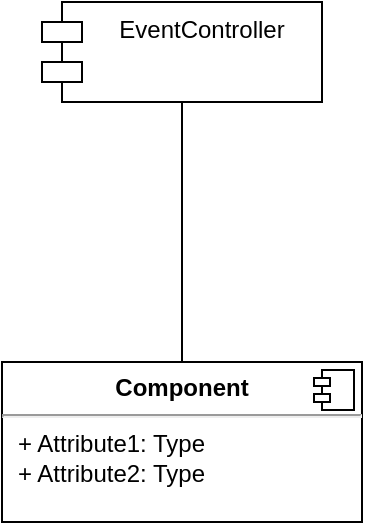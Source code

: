 <mxfile version="14.3.0" type="github">
  <diagram id="W4jrwCIvEfhI67SaHGuj" name="Page-1">
    <mxGraphModel dx="1789" dy="1132" grid="1" gridSize="10" guides="1" tooltips="1" connect="1" arrows="1" fold="1" page="1" pageScale="1" pageWidth="827" pageHeight="1169" math="0" shadow="0">
      <root>
        <mxCell id="0" />
        <mxCell id="1" parent="0" />
        <mxCell id="xkqjxuS_WzjCwuemfsHj-6" style="edgeStyle=orthogonalEdgeStyle;rounded=0;orthogonalLoop=1;jettySize=auto;html=1;exitX=0.5;exitY=0;exitDx=0;exitDy=0;entryX=0.5;entryY=1;entryDx=0;entryDy=0;endArrow=none;endFill=0;" edge="1" parent="1" source="xkqjxuS_WzjCwuemfsHj-3" target="xkqjxuS_WzjCwuemfsHj-5">
          <mxGeometry relative="1" as="geometry" />
        </mxCell>
        <mxCell id="xkqjxuS_WzjCwuemfsHj-3" value="&lt;p style=&quot;margin:0px;margin-top:6px;text-align:center;&quot;&gt;&lt;b&gt;Component&lt;/b&gt;&lt;/p&gt;&lt;hr/&gt;&lt;p style=&quot;margin:0px;margin-left:8px;&quot;&gt;+ Attribute1: Type&lt;br/&gt;+ Attribute2: Type&lt;/p&gt;" style="align=left;overflow=fill;html=1;dropTarget=0;" vertex="1" parent="1">
          <mxGeometry x="324" y="430" width="180" height="80" as="geometry" />
        </mxCell>
        <mxCell id="xkqjxuS_WzjCwuemfsHj-4" value="" style="shape=component;jettyWidth=8;jettyHeight=4;" vertex="1" parent="xkqjxuS_WzjCwuemfsHj-3">
          <mxGeometry x="1" width="20" height="20" relative="1" as="geometry">
            <mxPoint x="-24" y="4" as="offset" />
          </mxGeometry>
        </mxCell>
        <mxCell id="xkqjxuS_WzjCwuemfsHj-5" value="EventController" style="shape=module;align=left;spacingLeft=20;align=center;verticalAlign=top;" vertex="1" parent="1">
          <mxGeometry x="344" y="250" width="140" height="50" as="geometry" />
        </mxCell>
      </root>
    </mxGraphModel>
  </diagram>
</mxfile>
